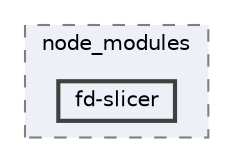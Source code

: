 digraph "C:/Users/arisc/OneDrive/Documents/GitHub/FINAL/EcoEats-Project/node_modules/fd-slicer"
{
 // LATEX_PDF_SIZE
  bgcolor="transparent";
  edge [fontname=Helvetica,fontsize=10,labelfontname=Helvetica,labelfontsize=10];
  node [fontname=Helvetica,fontsize=10,shape=box,height=0.2,width=0.4];
  compound=true
  subgraph clusterdir_5091f2b68170d33f954320199e2fed0a {
    graph [ bgcolor="#edf0f7", pencolor="grey50", label="node_modules", fontname=Helvetica,fontsize=10 style="filled,dashed", URL="dir_5091f2b68170d33f954320199e2fed0a.html",tooltip=""]
  dir_2d9a6dcc7d251afb5c8bccd0bc55fd21 [label="fd-slicer", fillcolor="#edf0f7", color="grey25", style="filled,bold", URL="dir_2d9a6dcc7d251afb5c8bccd0bc55fd21.html",tooltip=""];
  }
}
